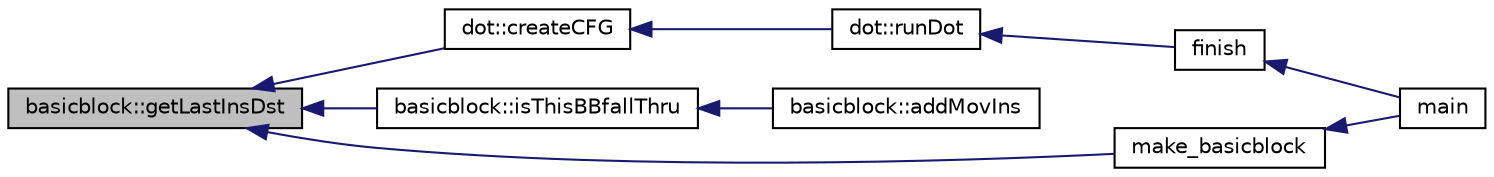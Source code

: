 digraph G
{
  edge [fontname="Helvetica",fontsize="10",labelfontname="Helvetica",labelfontsize="10"];
  node [fontname="Helvetica",fontsize="10",shape=record];
  rankdir=LR;
  Node1 [label="basicblock::getLastInsDst",height=0.2,width=0.4,color="black", fillcolor="grey75", style="filled" fontcolor="black"];
  Node1 -> Node2 [dir=back,color="midnightblue",fontsize="10",style="solid"];
  Node2 [label="dot::createCFG",height=0.2,width=0.4,color="black", fillcolor="white", style="filled",URL="$classdot.html#a34bd8df7c73a49901267dc3ca9209385"];
  Node2 -> Node3 [dir=back,color="midnightblue",fontsize="10",style="solid"];
  Node3 [label="dot::runDot",height=0.2,width=0.4,color="black", fillcolor="white", style="filled",URL="$classdot.html#a613147e95e44f245a63a5b08418c95f9"];
  Node3 -> Node4 [dir=back,color="midnightblue",fontsize="10",style="solid"];
  Node4 [label="finish",height=0.2,width=0.4,color="black", fillcolor="white", style="filled",URL="$main_8cpp.html#a95cf23fdc260a92c373256cf79d940f2"];
  Node4 -> Node5 [dir=back,color="midnightblue",fontsize="10",style="solid"];
  Node5 [label="main",height=0.2,width=0.4,color="black", fillcolor="white", style="filled",URL="$main_8cpp.html#a0ddf1224851353fc92bfbff6f499fa97"];
  Node1 -> Node6 [dir=back,color="midnightblue",fontsize="10",style="solid"];
  Node6 [label="basicblock::isThisBBfallThru",height=0.2,width=0.4,color="black", fillcolor="white", style="filled",URL="$classbasicblock.html#ac0ddcb18b5f613710d5836025dd974cb"];
  Node6 -> Node7 [dir=back,color="midnightblue",fontsize="10",style="solid"];
  Node7 [label="basicblock::addMovIns",height=0.2,width=0.4,color="black", fillcolor="white", style="filled",URL="$classbasicblock.html#a8743005759ce892482aa942cf0aa114d"];
  Node1 -> Node8 [dir=back,color="midnightblue",fontsize="10",style="solid"];
  Node8 [label="make_basicblock",height=0.2,width=0.4,color="black", fillcolor="white", style="filled",URL="$make__basicblock_8cpp.html#adfa5d9160d675203db3e663d1f2f3849"];
  Node8 -> Node5 [dir=back,color="midnightblue",fontsize="10",style="solid"];
}

